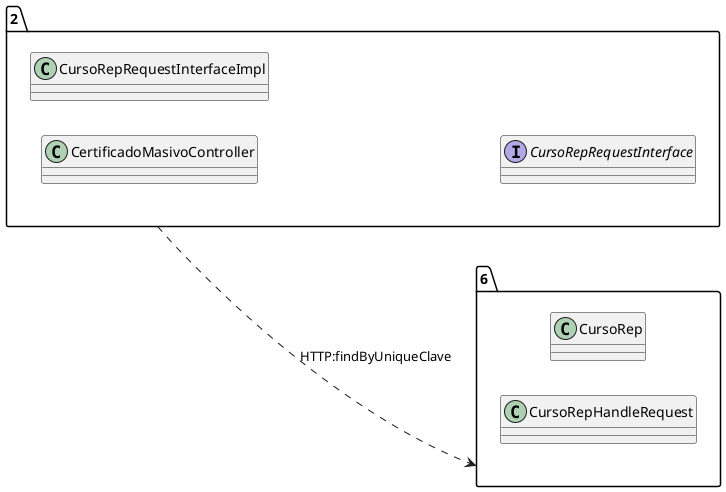 @startuml 
allow_mixing
left to right direction
package "2"{
class CertificadoMasivoController
class CursoRepRequestInterfaceImpl
interface CursoRepRequestInterface

}
package "6"{
class CursoRep
class CursoRepHandleRequest

}
"2" ..> "6":HTTP:findByUniqueClave
@enduml